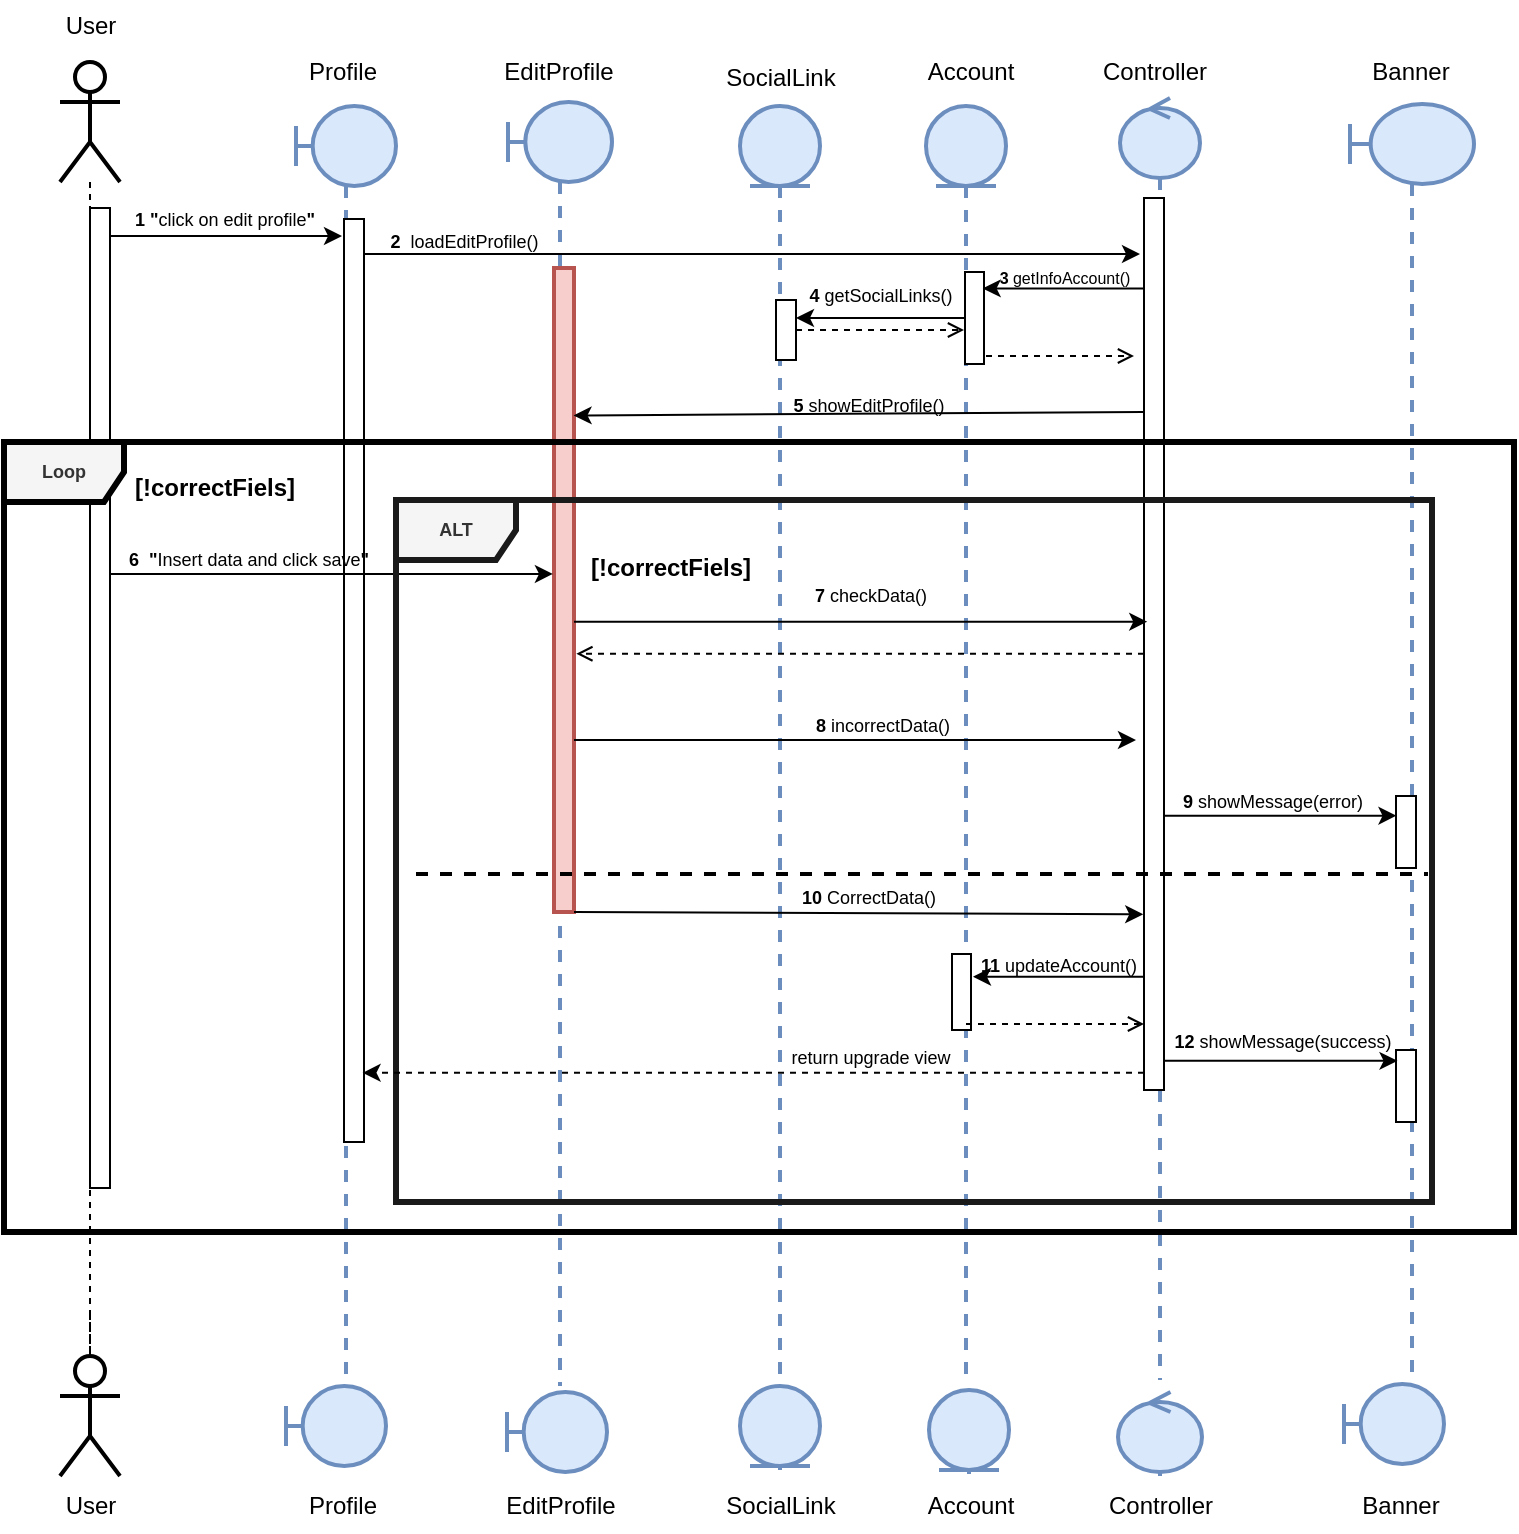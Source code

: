 <mxfile version="20.8.16" type="device"><diagram id="kgpKYQtTHZ0yAKxKKP6v" name="Page-1"><mxGraphModel dx="1430" dy="1637" grid="0" gridSize="10" guides="1" tooltips="1" connect="1" arrows="1" fold="1" page="0" pageScale="1" pageWidth="850" pageHeight="1100" math="0" shadow="0"><root><mxCell id="0"/><mxCell id="1" parent="0"/><mxCell id="fllL71I6ynN_zjoEny6x-24" style="edgeStyle=orthogonalEdgeStyle;rounded=0;orthogonalLoop=1;jettySize=auto;html=1;dashed=1;endArrow=none;endFill=0;startArrow=none;" parent="1" source="fllL71I6ynN_zjoEny6x-120" edge="1"><mxGeometry relative="1" as="geometry"><mxPoint x="142" y="261" as="targetPoint"/></mxGeometry></mxCell><mxCell id="fllL71I6ynN_zjoEny6x-1" value="" style="shape=umlActor;verticalLabelPosition=bottom;verticalAlign=top;html=1;outlineConnect=0;strokeWidth=2;" parent="1" vertex="1"><mxGeometry x="127" y="-395" width="30" height="60" as="geometry"/></mxCell><mxCell id="fllL71I6ynN_zjoEny6x-4" value="" style="shape=umlLifeline;participant=umlBoundary;perimeter=lifelinePerimeter;whiteSpace=wrap;html=1;container=1;collapsible=0;recursiveResize=0;verticalAlign=top;spacingTop=36;outlineConnect=0;strokeWidth=2;fillColor=#dae8fc;strokeColor=#6c8ebf;" parent="1" vertex="1"><mxGeometry x="245" y="-373" width="50" height="637" as="geometry"/></mxCell><mxCell id="fllL71I6ynN_zjoEny6x-34" value="" style="html=1;points=[];perimeter=orthogonalPerimeter;strokeWidth=1;" parent="fllL71I6ynN_zjoEny6x-4" vertex="1"><mxGeometry x="24" y="56.5" width="10" height="461.5" as="geometry"/></mxCell><mxCell id="fllL71I6ynN_zjoEny6x-5" value="" style="shape=umlLifeline;participant=umlBoundary;perimeter=lifelinePerimeter;whiteSpace=wrap;html=1;container=1;collapsible=0;recursiveResize=0;verticalAlign=top;spacingTop=36;outlineConnect=0;strokeWidth=2;fillColor=#dae8fc;strokeColor=#6c8ebf;" parent="1" vertex="1"><mxGeometry x="351" y="-375" width="52" height="642" as="geometry"/></mxCell><mxCell id="fllL71I6ynN_zjoEny6x-51" value="" style="html=1;points=[];perimeter=orthogonalPerimeter;strokeWidth=2;fillColor=#f8cecc;strokeColor=#b85450;" parent="fllL71I6ynN_zjoEny6x-5" vertex="1"><mxGeometry x="23" y="83" width="10" height="322" as="geometry"/></mxCell><mxCell id="fllL71I6ynN_zjoEny6x-10" value="Profile" style="text;html=1;align=center;verticalAlign=middle;resizable=0;points=[];autosize=1;strokeColor=none;fillColor=none;" parent="1" vertex="1"><mxGeometry x="242" y="-403" width="52" height="26" as="geometry"/></mxCell><mxCell id="fllL71I6ynN_zjoEny6x-11" value="EditProfile" style="text;html=1;align=center;verticalAlign=middle;resizable=0;points=[];autosize=1;strokeColor=none;fillColor=none;" parent="1" vertex="1"><mxGeometry x="339" y="-403" width="73" height="26" as="geometry"/></mxCell><mxCell id="fllL71I6ynN_zjoEny6x-18" value="" style="shape=umlLifeline;participant=umlEntity;perimeter=lifelinePerimeter;whiteSpace=wrap;html=1;container=1;collapsible=0;recursiveResize=0;verticalAlign=top;spacingTop=36;outlineConnect=0;strokeWidth=2;fillColor=#dae8fc;strokeColor=#6c8ebf;" parent="1" vertex="1"><mxGeometry x="467" y="-373" width="40" height="639" as="geometry"/></mxCell><mxCell id="fllL71I6ynN_zjoEny6x-43" value="" style="html=1;points=[];perimeter=orthogonalPerimeter;strokeWidth=1;" parent="fllL71I6ynN_zjoEny6x-18" vertex="1"><mxGeometry x="18" y="97" width="10" height="30" as="geometry"/></mxCell><mxCell id="fllL71I6ynN_zjoEny6x-19" value="" style="shape=umlLifeline;participant=umlEntity;perimeter=lifelinePerimeter;whiteSpace=wrap;html=1;container=1;collapsible=0;recursiveResize=0;verticalAlign=top;spacingTop=36;outlineConnect=0;strokeWidth=2;fillColor=#dae8fc;strokeColor=#6c8ebf;" parent="1" vertex="1"><mxGeometry x="560" y="-373" width="40" height="638" as="geometry"/></mxCell><mxCell id="fllL71I6ynN_zjoEny6x-40" value="" style="html=1;points=[];perimeter=orthogonalPerimeter;strokeWidth=1;" parent="fllL71I6ynN_zjoEny6x-19" vertex="1"><mxGeometry x="19.5" y="83" width="9.5" height="46" as="geometry"/></mxCell><mxCell id="fllL71I6ynN_zjoEny6x-83" value="" style="html=1;points=[];perimeter=orthogonalPerimeter;strokeWidth=1;" parent="fllL71I6ynN_zjoEny6x-19" vertex="1"><mxGeometry x="13" y="424" width="9.5" height="38" as="geometry"/></mxCell><mxCell id="fllL71I6ynN_zjoEny6x-20" value="" style="shape=umlLifeline;participant=umlControl;perimeter=lifelinePerimeter;whiteSpace=wrap;html=1;container=1;collapsible=0;recursiveResize=0;verticalAlign=top;spacingTop=36;outlineConnect=0;strokeWidth=2;fillColor=#dae8fc;strokeColor=#6c8ebf;" parent="1" vertex="1"><mxGeometry x="657" y="-377" width="40" height="641" as="geometry"/></mxCell><mxCell id="fllL71I6ynN_zjoEny6x-37" value="" style="html=1;points=[];perimeter=orthogonalPerimeter;strokeWidth=1;" parent="fllL71I6ynN_zjoEny6x-20" vertex="1"><mxGeometry x="12" y="50" width="10" height="446" as="geometry"/></mxCell><mxCell id="fllL71I6ynN_zjoEny6x-21" value="SocialLink" style="text;html=1;align=center;verticalAlign=middle;resizable=0;points=[];autosize=1;strokeColor=none;fillColor=none;" parent="1" vertex="1"><mxGeometry x="450.5" y="-400" width="73" height="26" as="geometry"/></mxCell><mxCell id="fllL71I6ynN_zjoEny6x-22" value="Account" style="text;html=1;align=center;verticalAlign=middle;resizable=0;points=[];autosize=1;strokeColor=none;fillColor=none;" parent="1" vertex="1"><mxGeometry x="551" y="-403" width="61" height="26" as="geometry"/></mxCell><mxCell id="fllL71I6ynN_zjoEny6x-23" value="Controller" style="text;html=1;align=center;verticalAlign=middle;resizable=0;points=[];autosize=1;strokeColor=none;fillColor=none;" parent="1" vertex="1"><mxGeometry x="639" y="-403" width="70" height="26" as="geometry"/></mxCell><mxCell id="fllL71I6ynN_zjoEny6x-35" style="rounded=0;orthogonalLoop=1;jettySize=auto;html=1;endArrow=classic;endFill=1;" parent="1" source="fllL71I6ynN_zjoEny6x-31" edge="1"><mxGeometry relative="1" as="geometry"><Array as="points"><mxPoint x="196" y="-308"/></Array><mxPoint x="268" y="-308" as="targetPoint"/></mxGeometry></mxCell><mxCell id="fllL71I6ynN_zjoEny6x-54" style="edgeStyle=none;rounded=0;orthogonalLoop=1;jettySize=auto;html=1;entryX=-0.055;entryY=0.475;entryDx=0;entryDy=0;entryPerimeter=0;fontSize=9;endArrow=classic;endFill=1;" parent="1" source="fllL71I6ynN_zjoEny6x-31" target="fllL71I6ynN_zjoEny6x-51" edge="1"><mxGeometry relative="1" as="geometry"/></mxCell><mxCell id="fllL71I6ynN_zjoEny6x-31" value="" style="html=1;points=[];perimeter=orthogonalPerimeter;" parent="1" vertex="1"><mxGeometry x="142" y="-322" width="10" height="490" as="geometry"/></mxCell><mxCell id="fllL71I6ynN_zjoEny6x-33" value="User" style="text;html=1;align=center;verticalAlign=middle;resizable=0;points=[];autosize=1;strokeColor=none;fillColor=none;" parent="1" vertex="1"><mxGeometry x="120.5" y="-426" width="43" height="26" as="geometry"/></mxCell><mxCell id="fllL71I6ynN_zjoEny6x-36" value="&lt;font style=&quot;font-size: 9px;&quot;&gt;&lt;b&gt;1 &quot;&lt;/b&gt;click on edit profile&lt;b&gt;&quot;&lt;/b&gt;&lt;/font&gt;" style="text;html=1;align=center;verticalAlign=middle;resizable=0;points=[];autosize=1;strokeColor=none;fillColor=none;" parent="1" vertex="1"><mxGeometry x="155" y="-330" width="108" height="26" as="geometry"/></mxCell><mxCell id="fllL71I6ynN_zjoEny6x-38" style="edgeStyle=none;rounded=0;orthogonalLoop=1;jettySize=auto;html=1;fontSize=9;endArrow=classic;endFill=1;" parent="1" source="fllL71I6ynN_zjoEny6x-34" edge="1"><mxGeometry relative="1" as="geometry"><mxPoint x="667" y="-299" as="targetPoint"/></mxGeometry></mxCell><mxCell id="fllL71I6ynN_zjoEny6x-39" value="&lt;b&gt;2&amp;nbsp; &lt;/b&gt;loadEditProfile()&amp;nbsp;" style="text;html=1;align=center;verticalAlign=middle;resizable=0;points=[];autosize=1;strokeColor=none;fillColor=none;fontSize=9;" parent="1" vertex="1"><mxGeometry x="282" y="-317" width="95" height="23" as="geometry"/></mxCell><mxCell id="fllL71I6ynN_zjoEny6x-41" style="edgeStyle=none;rounded=0;orthogonalLoop=1;jettySize=auto;html=1;fontSize=9;endArrow=classic;endFill=1;entryX=0.931;entryY=0.178;entryDx=0;entryDy=0;entryPerimeter=0;" parent="1" source="fllL71I6ynN_zjoEny6x-37" target="fllL71I6ynN_zjoEny6x-40" edge="1"><mxGeometry relative="1" as="geometry"><mxPoint x="1021.724" y="-281" as="targetPoint"/></mxGeometry></mxCell><mxCell id="fllL71I6ynN_zjoEny6x-42" value="&lt;font style=&quot;font-size: 8px;&quot;&gt;&lt;b&gt;3 &lt;/b&gt;getInfoAccount()&lt;/font&gt;" style="text;html=1;align=center;verticalAlign=middle;resizable=0;points=[];autosize=1;strokeColor=none;fillColor=none;fontSize=9;" parent="1" vertex="1"><mxGeometry x="587" y="-299" width="83" height="23" as="geometry"/></mxCell><mxCell id="fllL71I6ynN_zjoEny6x-44" style="edgeStyle=none;rounded=0;orthogonalLoop=1;jettySize=auto;html=1;fontSize=9;endArrow=classic;endFill=1;" parent="1" source="fllL71I6ynN_zjoEny6x-40" target="fllL71I6ynN_zjoEny6x-43" edge="1"><mxGeometry relative="1" as="geometry"/></mxCell><mxCell id="fllL71I6ynN_zjoEny6x-45" value="&lt;b&gt;4 &lt;/b&gt;getSocialLinks()" style="text;html=1;align=center;verticalAlign=middle;resizable=0;points=[];autosize=1;strokeColor=none;fillColor=none;fontSize=9;" parent="1" vertex="1"><mxGeometry x="492" y="-290" width="90" height="23" as="geometry"/></mxCell><mxCell id="fllL71I6ynN_zjoEny6x-47" style="edgeStyle=none;rounded=0;orthogonalLoop=1;jettySize=auto;html=1;fontSize=9;endArrow=open;endFill=0;dashed=1;" parent="1" source="fllL71I6ynN_zjoEny6x-43" target="fllL71I6ynN_zjoEny6x-19" edge="1"><mxGeometry relative="1" as="geometry"/></mxCell><mxCell id="fllL71I6ynN_zjoEny6x-48" style="edgeStyle=none;rounded=0;orthogonalLoop=1;jettySize=auto;html=1;fontSize=9;endArrow=open;endFill=0;dashed=1;" parent="1" edge="1"><mxGeometry relative="1" as="geometry"><mxPoint x="590" y="-248" as="sourcePoint"/><mxPoint x="664" y="-248" as="targetPoint"/></mxGeometry></mxCell><mxCell id="fllL71I6ynN_zjoEny6x-52" style="edgeStyle=none;rounded=0;orthogonalLoop=1;jettySize=auto;html=1;fontSize=9;endArrow=classic;endFill=1;exitX=-0.038;exitY=0.24;exitDx=0;exitDy=0;exitPerimeter=0;entryX=0.979;entryY=0.229;entryDx=0;entryDy=0;entryPerimeter=0;" parent="1" source="fllL71I6ynN_zjoEny6x-37" target="fllL71I6ynN_zjoEny6x-51" edge="1"><mxGeometry relative="1" as="geometry"><mxPoint x="388" y="-219" as="targetPoint"/></mxGeometry></mxCell><mxCell id="fllL71I6ynN_zjoEny6x-53" value="&lt;b&gt;5 &lt;/b&gt;showEditProfile()" style="text;html=1;align=center;verticalAlign=middle;resizable=0;points=[];autosize=1;strokeColor=none;fillColor=none;fontSize=9;" parent="1" vertex="1"><mxGeometry x="484" y="-234.5" width="94" height="23" as="geometry"/></mxCell><mxCell id="fllL71I6ynN_zjoEny6x-56" value="&lt;b&gt;6&amp;nbsp; &quot;&lt;/b&gt;Insert data and click save&lt;b&gt;&quot;&lt;/b&gt;" style="text;html=1;align=center;verticalAlign=middle;resizable=0;points=[];autosize=1;strokeColor=none;fillColor=none;fontSize=9;" parent="1" vertex="1"><mxGeometry x="152" y="-158" width="138" height="23" as="geometry"/></mxCell><mxCell id="fllL71I6ynN_zjoEny6x-61" style="edgeStyle=none;rounded=0;orthogonalLoop=1;jettySize=auto;html=1;entryX=0.162;entryY=0.475;entryDx=0;entryDy=0;entryPerimeter=0;fontSize=9;endArrow=classic;endFill=1;" parent="1" source="fllL71I6ynN_zjoEny6x-51" target="fllL71I6ynN_zjoEny6x-37" edge="1"><mxGeometry relative="1" as="geometry"/></mxCell><mxCell id="fllL71I6ynN_zjoEny6x-62" value="&lt;b&gt;7&amp;nbsp;&lt;/b&gt;checkData()" style="text;html=1;align=center;verticalAlign=middle;resizable=0;points=[];autosize=1;strokeColor=none;fillColor=none;fontSize=9;" parent="1" vertex="1"><mxGeometry x="494.5" y="-140" width="74" height="23" as="geometry"/></mxCell><mxCell id="fllL71I6ynN_zjoEny6x-63" style="edgeStyle=none;rounded=0;orthogonalLoop=1;jettySize=auto;html=1;entryX=1.117;entryY=0.599;entryDx=0;entryDy=0;entryPerimeter=0;fontSize=9;endArrow=open;endFill=0;dashed=1;" parent="1" source="fllL71I6ynN_zjoEny6x-37" target="fllL71I6ynN_zjoEny6x-51" edge="1"><mxGeometry relative="1" as="geometry"/></mxCell><mxCell id="fllL71I6ynN_zjoEny6x-68" value="&lt;b&gt;&lt;font style=&quot;font-size: 12px;&quot;&gt;[!correctFiels]&lt;/font&gt;&lt;/b&gt;" style="text;html=1;align=center;verticalAlign=middle;resizable=0;points=[];autosize=1;strokeColor=none;fillColor=none;fontSize=9;" parent="1" vertex="1"><mxGeometry x="155" y="-195" width="98" height="26" as="geometry"/></mxCell><mxCell id="fllL71I6ynN_zjoEny6x-70" style="edgeStyle=none;rounded=0;orthogonalLoop=1;jettySize=auto;html=1;fontSize=12;endArrow=classic;endFill=1;" parent="1" source="fllL71I6ynN_zjoEny6x-51" edge="1"><mxGeometry relative="1" as="geometry"><mxPoint x="665" y="-56" as="targetPoint"/><Array as="points"><mxPoint x="467" y="-56"/></Array></mxGeometry></mxCell><mxCell id="fllL71I6ynN_zjoEny6x-71" value="&lt;font style=&quot;font-size: 9px;&quot;&gt;&lt;b&gt;8&amp;nbsp;&lt;/b&gt;incorrectData()&lt;/font&gt;" style="text;html=1;align=center;verticalAlign=middle;resizable=0;points=[];autosize=1;strokeColor=none;fillColor=none;fontSize=12;" parent="1" vertex="1"><mxGeometry x="495" y="-77" width="85" height="26" as="geometry"/></mxCell><mxCell id="fllL71I6ynN_zjoEny6x-72" value="" style="shape=umlLifeline;participant=umlBoundary;perimeter=lifelinePerimeter;whiteSpace=wrap;html=1;container=1;collapsible=0;recursiveResize=0;verticalAlign=top;spacingTop=36;outlineConnect=0;strokeWidth=2;fillColor=#dae8fc;strokeColor=#6c8ebf;" parent="1" vertex="1"><mxGeometry x="772" y="-374" width="62" height="640" as="geometry"/></mxCell><mxCell id="fllL71I6ynN_zjoEny6x-76" value="" style="html=1;points=[];perimeter=orthogonalPerimeter;strokeWidth=1;" parent="fllL71I6ynN_zjoEny6x-72" vertex="1"><mxGeometry x="23" y="346" width="10" height="36" as="geometry"/></mxCell><mxCell id="fllL71I6ynN_zjoEny6x-88" value="" style="html=1;points=[];perimeter=orthogonalPerimeter;strokeWidth=1;" parent="fllL71I6ynN_zjoEny6x-72" vertex="1"><mxGeometry x="23" y="473" width="10" height="36" as="geometry"/></mxCell><mxCell id="fllL71I6ynN_zjoEny6x-75" value="Banner" style="text;html=1;align=center;verticalAlign=middle;resizable=0;points=[];autosize=1;strokeColor=none;fillColor=none;" parent="1" vertex="1"><mxGeometry x="773" y="-403" width="57" height="26" as="geometry"/></mxCell><mxCell id="fllL71I6ynN_zjoEny6x-77" style="edgeStyle=none;rounded=0;orthogonalLoop=1;jettySize=auto;html=1;entryX=0.024;entryY=0.274;entryDx=0;entryDy=0;entryPerimeter=0;fontSize=9;endArrow=classic;endFill=1;" parent="1" source="fllL71I6ynN_zjoEny6x-37" target="fllL71I6ynN_zjoEny6x-76" edge="1"><mxGeometry relative="1" as="geometry"/></mxCell><mxCell id="fllL71I6ynN_zjoEny6x-79" value="&lt;b&gt;9&amp;nbsp;&lt;/b&gt;showMessage(error)" style="text;html=1;align=center;verticalAlign=middle;resizable=0;points=[];autosize=1;strokeColor=none;fillColor=none;fontSize=9;" parent="1" vertex="1"><mxGeometry x="679" y="-37" width="108" height="23" as="geometry"/></mxCell><mxCell id="fllL71I6ynN_zjoEny6x-81" style="edgeStyle=none;rounded=0;orthogonalLoop=1;jettySize=auto;html=1;entryX=-0.038;entryY=0.803;entryDx=0;entryDy=0;entryPerimeter=0;fontSize=9;endArrow=classic;endFill=1;" parent="1" source="fllL71I6ynN_zjoEny6x-51" target="fllL71I6ynN_zjoEny6x-37" edge="1"><mxGeometry relative="1" as="geometry"/></mxCell><mxCell id="fllL71I6ynN_zjoEny6x-82" value="&lt;b&gt;10&amp;nbsp;&lt;/b&gt;CorrectData()" style="text;html=1;align=center;verticalAlign=middle;resizable=0;points=[];autosize=1;strokeColor=none;fillColor=none;fontSize=9;" parent="1" vertex="1"><mxGeometry x="488.5" y="11" width="85" height="23" as="geometry"/></mxCell><mxCell id="fllL71I6ynN_zjoEny6x-84" style="edgeStyle=none;rounded=0;orthogonalLoop=1;jettySize=auto;html=1;entryX=1.105;entryY=0.299;entryDx=0;entryDy=0;entryPerimeter=0;fontSize=9;endArrow=classic;endFill=1;" parent="1" source="fllL71I6ynN_zjoEny6x-37" target="fllL71I6ynN_zjoEny6x-83" edge="1"><mxGeometry relative="1" as="geometry"/></mxCell><mxCell id="fllL71I6ynN_zjoEny6x-86" value="&lt;b&gt;11&amp;nbsp;&lt;/b&gt;updateAccount()" style="text;html=1;align=center;verticalAlign=middle;resizable=0;points=[];autosize=1;strokeColor=none;fillColor=none;fontSize=9;" parent="1" vertex="1"><mxGeometry x="578" y="45" width="96" height="23" as="geometry"/></mxCell><mxCell id="fllL71I6ynN_zjoEny6x-87" style="edgeStyle=none;rounded=0;orthogonalLoop=1;jettySize=auto;html=1;fontSize=9;endArrow=open;endFill=0;dashed=1;" parent="1" edge="1"><mxGeometry relative="1" as="geometry"><mxPoint x="580" y="86" as="sourcePoint"/><mxPoint x="669" y="86" as="targetPoint"/></mxGeometry></mxCell><mxCell id="fllL71I6ynN_zjoEny6x-89" style="edgeStyle=none;rounded=0;orthogonalLoop=1;jettySize=auto;html=1;fontSize=9;endArrow=classic;endFill=1;entryX=0.076;entryY=0.151;entryDx=0;entryDy=0;entryPerimeter=0;" parent="1" source="fllL71I6ynN_zjoEny6x-37" target="fllL71I6ynN_zjoEny6x-88" edge="1"><mxGeometry relative="1" as="geometry"><mxPoint x="792" y="136" as="targetPoint"/></mxGeometry></mxCell><mxCell id="fllL71I6ynN_zjoEny6x-90" value="&lt;b&gt;12 &lt;/b&gt;showMessage(success)" style="text;html=1;align=center;verticalAlign=middle;resizable=0;points=[];autosize=1;strokeColor=none;fillColor=none;fontSize=9;" parent="1" vertex="1"><mxGeometry x="674" y="83" width="127" height="23" as="geometry"/></mxCell><mxCell id="fllL71I6ynN_zjoEny6x-93" value="&lt;b&gt;&lt;font style=&quot;font-size: 12px;&quot;&gt;[!correctFiels]&lt;/font&gt;&lt;/b&gt;" style="text;html=1;align=center;verticalAlign=middle;resizable=0;points=[];autosize=1;strokeColor=none;fillColor=none;fontSize=9;" parent="1" vertex="1"><mxGeometry x="383" y="-155" width="98" height="26" as="geometry"/></mxCell><mxCell id="fllL71I6ynN_zjoEny6x-94" style="edgeStyle=none;rounded=0;orthogonalLoop=1;jettySize=auto;html=1;fontSize=9;endArrow=none;endFill=0;strokeWidth=2;dashed=1;" parent="1" edge="1"><mxGeometry relative="1" as="geometry"><mxPoint x="811" y="11" as="targetPoint"/><mxPoint x="305" y="11" as="sourcePoint"/></mxGeometry></mxCell><mxCell id="fllL71I6ynN_zjoEny6x-102" value="Profile" style="text;html=1;align=center;verticalAlign=middle;resizable=0;points=[];autosize=1;strokeColor=none;fillColor=none;" parent="1" vertex="1"><mxGeometry x="242" y="314" width="52" height="26" as="geometry"/></mxCell><mxCell id="fllL71I6ynN_zjoEny6x-103" value="EditProfile" style="text;html=1;align=center;verticalAlign=middle;resizable=0;points=[];autosize=1;strokeColor=none;fillColor=none;" parent="1" vertex="1"><mxGeometry x="340.5" y="314" width="73" height="26" as="geometry"/></mxCell><mxCell id="fllL71I6ynN_zjoEny6x-104" value="SocialLink" style="text;html=1;align=center;verticalAlign=middle;resizable=0;points=[];autosize=1;strokeColor=none;fillColor=none;" parent="1" vertex="1"><mxGeometry x="450.5" y="314" width="73" height="26" as="geometry"/></mxCell><mxCell id="fllL71I6ynN_zjoEny6x-105" value="Account" style="text;html=1;align=center;verticalAlign=middle;resizable=0;points=[];autosize=1;strokeColor=none;fillColor=none;" parent="1" vertex="1"><mxGeometry x="551" y="314" width="61" height="26" as="geometry"/></mxCell><mxCell id="fllL71I6ynN_zjoEny6x-106" value="Controller" style="text;html=1;align=center;verticalAlign=middle;resizable=0;points=[];autosize=1;strokeColor=none;fillColor=none;" parent="1" vertex="1"><mxGeometry x="642" y="314" width="70" height="26" as="geometry"/></mxCell><mxCell id="fllL71I6ynN_zjoEny6x-107" value="User" style="text;html=1;align=center;verticalAlign=middle;resizable=0;points=[];autosize=1;strokeColor=none;fillColor=none;" parent="1" vertex="1"><mxGeometry x="120.5" y="314" width="43" height="26" as="geometry"/></mxCell><mxCell id="fllL71I6ynN_zjoEny6x-108" value="Banner" style="text;html=1;align=center;verticalAlign=middle;resizable=0;points=[];autosize=1;strokeColor=none;fillColor=none;" parent="1" vertex="1"><mxGeometry x="768.5" y="314" width="57" height="26" as="geometry"/></mxCell><mxCell id="fllL71I6ynN_zjoEny6x-110" value="" style="shape=umlLifeline;participant=umlBoundary;perimeter=lifelinePerimeter;whiteSpace=wrap;html=1;container=1;collapsible=0;recursiveResize=0;verticalAlign=top;spacingTop=36;outlineConnect=0;strokeWidth=2;fontSize=9;fillColor=#dae8fc;strokeColor=#6c8ebf;" parent="1" vertex="1"><mxGeometry x="240" y="267" width="50" height="40" as="geometry"/></mxCell><mxCell id="fllL71I6ynN_zjoEny6x-111" value="" style="shape=umlLifeline;participant=umlBoundary;perimeter=lifelinePerimeter;whiteSpace=wrap;html=1;container=1;collapsible=0;recursiveResize=0;verticalAlign=top;spacingTop=36;outlineConnect=0;strokeWidth=2;fontSize=9;fillColor=#dae8fc;strokeColor=#6c8ebf;" parent="1" vertex="1"><mxGeometry x="350.5" y="270" width="50" height="40" as="geometry"/></mxCell><mxCell id="fllL71I6ynN_zjoEny6x-113" value="" style="shape=umlLifeline;participant=umlBoundary;perimeter=lifelinePerimeter;whiteSpace=wrap;html=1;container=1;collapsible=0;recursiveResize=0;verticalAlign=top;spacingTop=36;outlineConnect=0;strokeWidth=2;fontSize=9;fillColor=#dae8fc;strokeColor=#6c8ebf;" parent="1" vertex="1"><mxGeometry x="769" y="266" width="50" height="40" as="geometry"/></mxCell><mxCell id="fllL71I6ynN_zjoEny6x-114" value="" style="shape=umlLifeline;participant=umlEntity;perimeter=lifelinePerimeter;whiteSpace=wrap;html=1;container=1;collapsible=0;recursiveResize=0;verticalAlign=top;spacingTop=36;outlineConnect=0;strokeWidth=2;fontSize=9;fillColor=#dae8fc;strokeColor=#6c8ebf;" parent="1" vertex="1"><mxGeometry x="467" y="267" width="40" height="42" as="geometry"/></mxCell><mxCell id="fllL71I6ynN_zjoEny6x-115" value="" style="shape=umlLifeline;participant=umlEntity;perimeter=lifelinePerimeter;whiteSpace=wrap;html=1;container=1;collapsible=0;recursiveResize=0;verticalAlign=top;spacingTop=36;outlineConnect=0;strokeWidth=2;fontSize=9;fillColor=#dae8fc;strokeColor=#6c8ebf;" parent="1" vertex="1"><mxGeometry x="561.5" y="269" width="40" height="42" as="geometry"/></mxCell><mxCell id="fllL71I6ynN_zjoEny6x-116" value="" style="shape=umlLifeline;participant=umlControl;perimeter=lifelinePerimeter;whiteSpace=wrap;html=1;container=1;collapsible=0;recursiveResize=0;verticalAlign=top;spacingTop=36;outlineConnect=0;strokeWidth=2;fontSize=9;fillColor=#dae8fc;strokeColor=#6c8ebf;" parent="1" vertex="1"><mxGeometry x="656" y="270" width="42" height="42" as="geometry"/></mxCell><mxCell id="fllL71I6ynN_zjoEny6x-121" value="" style="edgeStyle=orthogonalEdgeStyle;rounded=0;orthogonalLoop=1;jettySize=auto;html=1;dashed=1;endArrow=none;endFill=0;" parent="1" source="fllL71I6ynN_zjoEny6x-1" target="fllL71I6ynN_zjoEny6x-120" edge="1"><mxGeometry relative="1" as="geometry"><mxPoint x="142" y="261" as="targetPoint"/><mxPoint x="142" y="-335" as="sourcePoint"/></mxGeometry></mxCell><mxCell id="fllL71I6ynN_zjoEny6x-120" value="" style="shape=umlActor;verticalLabelPosition=bottom;verticalAlign=top;html=1;outlineConnect=0;strokeWidth=2;" parent="1" vertex="1"><mxGeometry x="127" y="252" width="30" height="60" as="geometry"/></mxCell><mxCell id="fllL71I6ynN_zjoEny6x-91" value="&lt;b&gt;ALT&lt;/b&gt;" style="shape=umlFrame;whiteSpace=wrap;html=1;strokeWidth=3;fontSize=9;fillColor=#f5f5f5;fontColor=#333333;strokeColor=#1A1A1A;" parent="1" vertex="1"><mxGeometry x="295" y="-176" width="518" height="351" as="geometry"/></mxCell><mxCell id="fllL71I6ynN_zjoEny6x-57" value="&lt;b&gt;Loop&lt;/b&gt;" style="shape=umlFrame;whiteSpace=wrap;html=1;strokeWidth=3;fontSize=9;fillColor=#f5f5f5;fontColor=#333333;strokeColor=#000000;" parent="1" vertex="1"><mxGeometry x="99" y="-205" width="755" height="395" as="geometry"/></mxCell><mxCell id="o1s-hUgb0G9cmjhsvCT3-1" style="rounded=0;orthogonalLoop=1;jettySize=auto;html=1;entryX=0.928;entryY=0.925;entryDx=0;entryDy=0;entryPerimeter=0;dashed=1;" parent="1" source="fllL71I6ynN_zjoEny6x-37" target="fllL71I6ynN_zjoEny6x-34" edge="1"><mxGeometry relative="1" as="geometry"/></mxCell><mxCell id="o1s-hUgb0G9cmjhsvCT3-3" value="&lt;font style=&quot;font-size: 9px;&quot;&gt;return upgrade view&lt;/font&gt;" style="text;html=1;align=center;verticalAlign=middle;resizable=0;points=[];autosize=1;strokeColor=none;fillColor=none;" parent="1" vertex="1"><mxGeometry x="482.5" y="89" width="98" height="26" as="geometry"/></mxCell></root></mxGraphModel></diagram></mxfile>